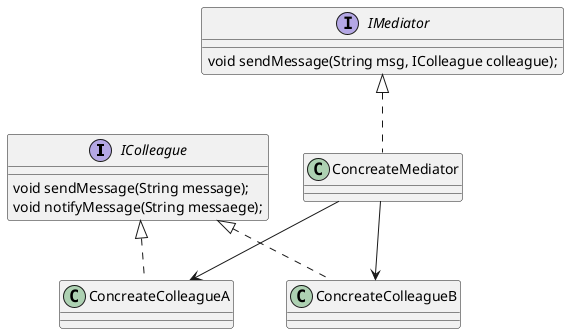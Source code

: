 @startuml
interface IColleague {
    void sendMessage(String message);
    void notifyMessage(String messaege);
}
interface IMediator {
    void sendMessage(String msg, IColleague colleague);
}
class ConcreateColleagueA implements IColleague
class ConcreateColleagueB implements IColleague
class ConcreateMediator implements IMediator
ConcreateMediator --> ConcreateColleagueA
ConcreateMediator --> ConcreateColleagueB

@enduml